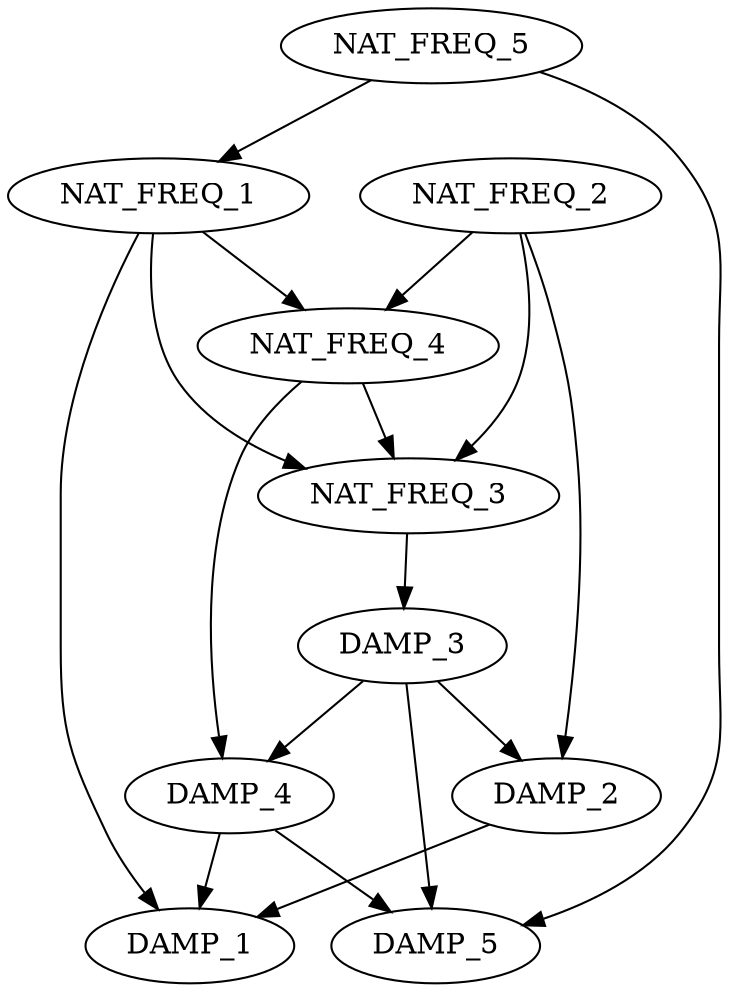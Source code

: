strict digraph "" {
	NAT_FREQ_1 -> NAT_FREQ_3;
	NAT_FREQ_1 -> NAT_FREQ_4;
	NAT_FREQ_1 -> DAMP_1;
	NAT_FREQ_2 -> NAT_FREQ_3;
	NAT_FREQ_2 -> NAT_FREQ_4;
	NAT_FREQ_2 -> DAMP_2;
	NAT_FREQ_3 -> DAMP_3;
	NAT_FREQ_4 -> NAT_FREQ_3;
	NAT_FREQ_4 -> DAMP_4;
	NAT_FREQ_5 -> NAT_FREQ_1;
	NAT_FREQ_5 -> DAMP_5;
	DAMP_2 -> DAMP_1;
	DAMP_3 -> DAMP_2;
	DAMP_3 -> DAMP_4;
	DAMP_3 -> DAMP_5;
	DAMP_4 -> DAMP_1;
	DAMP_4 -> DAMP_5;
}
